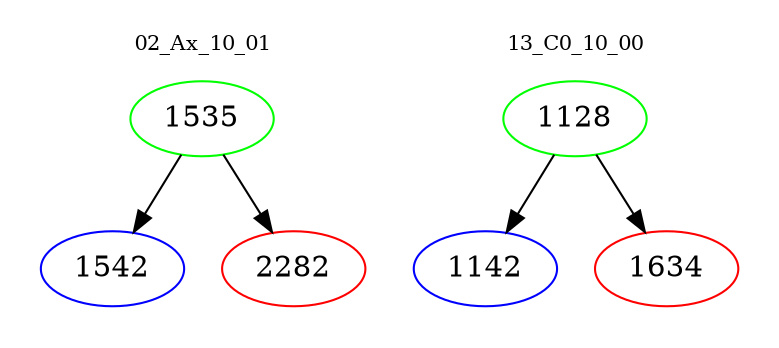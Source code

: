 digraph{
subgraph cluster_0 {
color = white
label = "02_Ax_10_01";
fontsize=10;
T0_1535 [label="1535", color="green"]
T0_1535 -> T0_1542 [color="black"]
T0_1542 [label="1542", color="blue"]
T0_1535 -> T0_2282 [color="black"]
T0_2282 [label="2282", color="red"]
}
subgraph cluster_1 {
color = white
label = "13_C0_10_00";
fontsize=10;
T1_1128 [label="1128", color="green"]
T1_1128 -> T1_1142 [color="black"]
T1_1142 [label="1142", color="blue"]
T1_1128 -> T1_1634 [color="black"]
T1_1634 [label="1634", color="red"]
}
}
